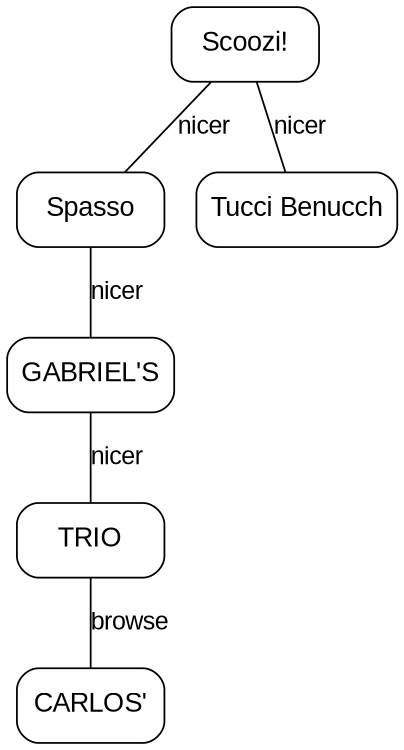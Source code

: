 graph g {
	/*rankdir = BT*/
	size="8,5"
	fontname = "Arial"
	margin=0.0002

	edge [
		fontname = "Arial"
	]

	node [
		shape = rectangle, 
		fontname = "Arial"
		fontsize = 15,
		width = 1.15,
		height = 0.58,
		style = "rounded,filled",
		fillcolor = white
	];
	/* Node definition */
	"0" [label="Scoozi!"]
"1" [label="Spasso"]
"2" [label="GABRIEL'S"]
"3" [label="TRIO"]
"4" [label="CARLOS'"]
"5" [label="Tucci Benucch"]
	/* Edge definition */
	"0" -- "1" [label="nicer"]
"1" -- "2" [label="nicer"]
"2" -- "3" [label="nicer"]
"3" -- "4" [label="browse"]
"0" -- "5" [label="nicer"]
}